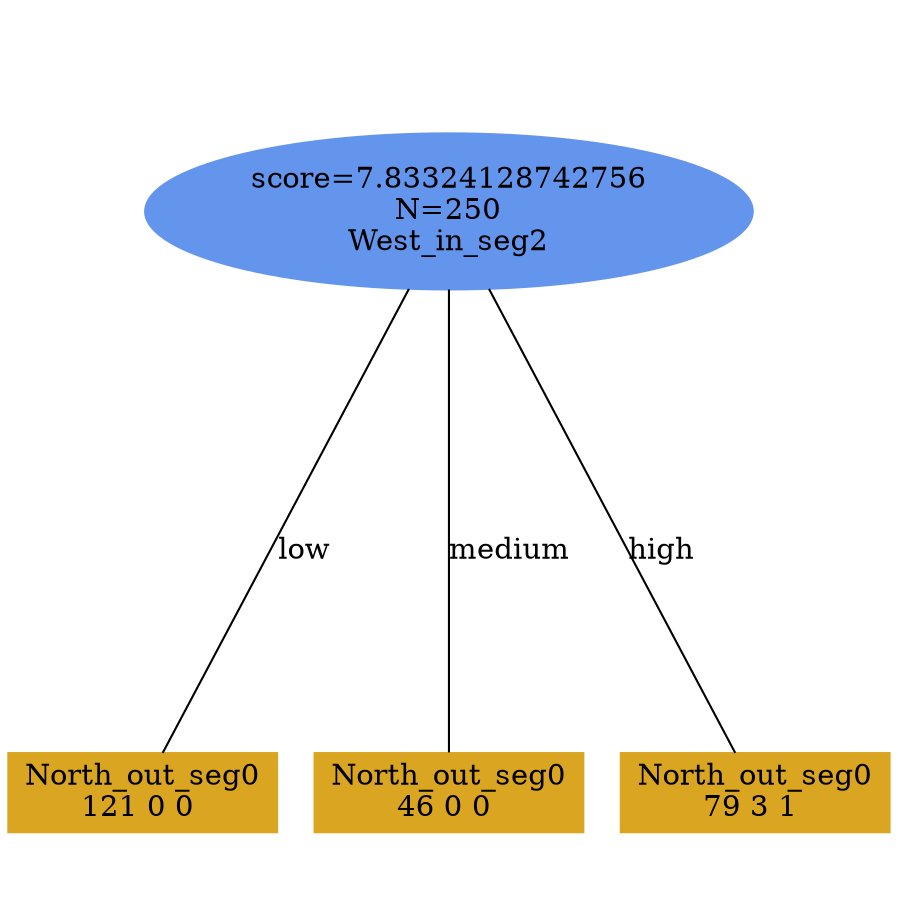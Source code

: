 digraph "DD" {
size = "7.5,10"
ratio=1.0;
center = true;
edge [dir = none];
{ rank = same; node [shape=ellipse, style=filled, color=cornflowerblue];"1295" [label="score=7.83324128742756\nN=250\nWest_in_seg2"];}
{ rank = same; node [shape=box, style=filled, color=goldenrod];"1296" [label="North_out_seg0\n121 0 0 "];}
{ rank = same; node [shape=box, style=filled, color=goldenrod];"1297" [label="North_out_seg0\n46 0 0 "];}
{ rank = same; node [shape=box, style=filled, color=goldenrod];"1298" [label="North_out_seg0\n79 3 1 "];}
"1295" -> "1296" [label = "low"];
"1295" -> "1297" [label = "medium"];
"1295" -> "1298" [label = "high"];

}